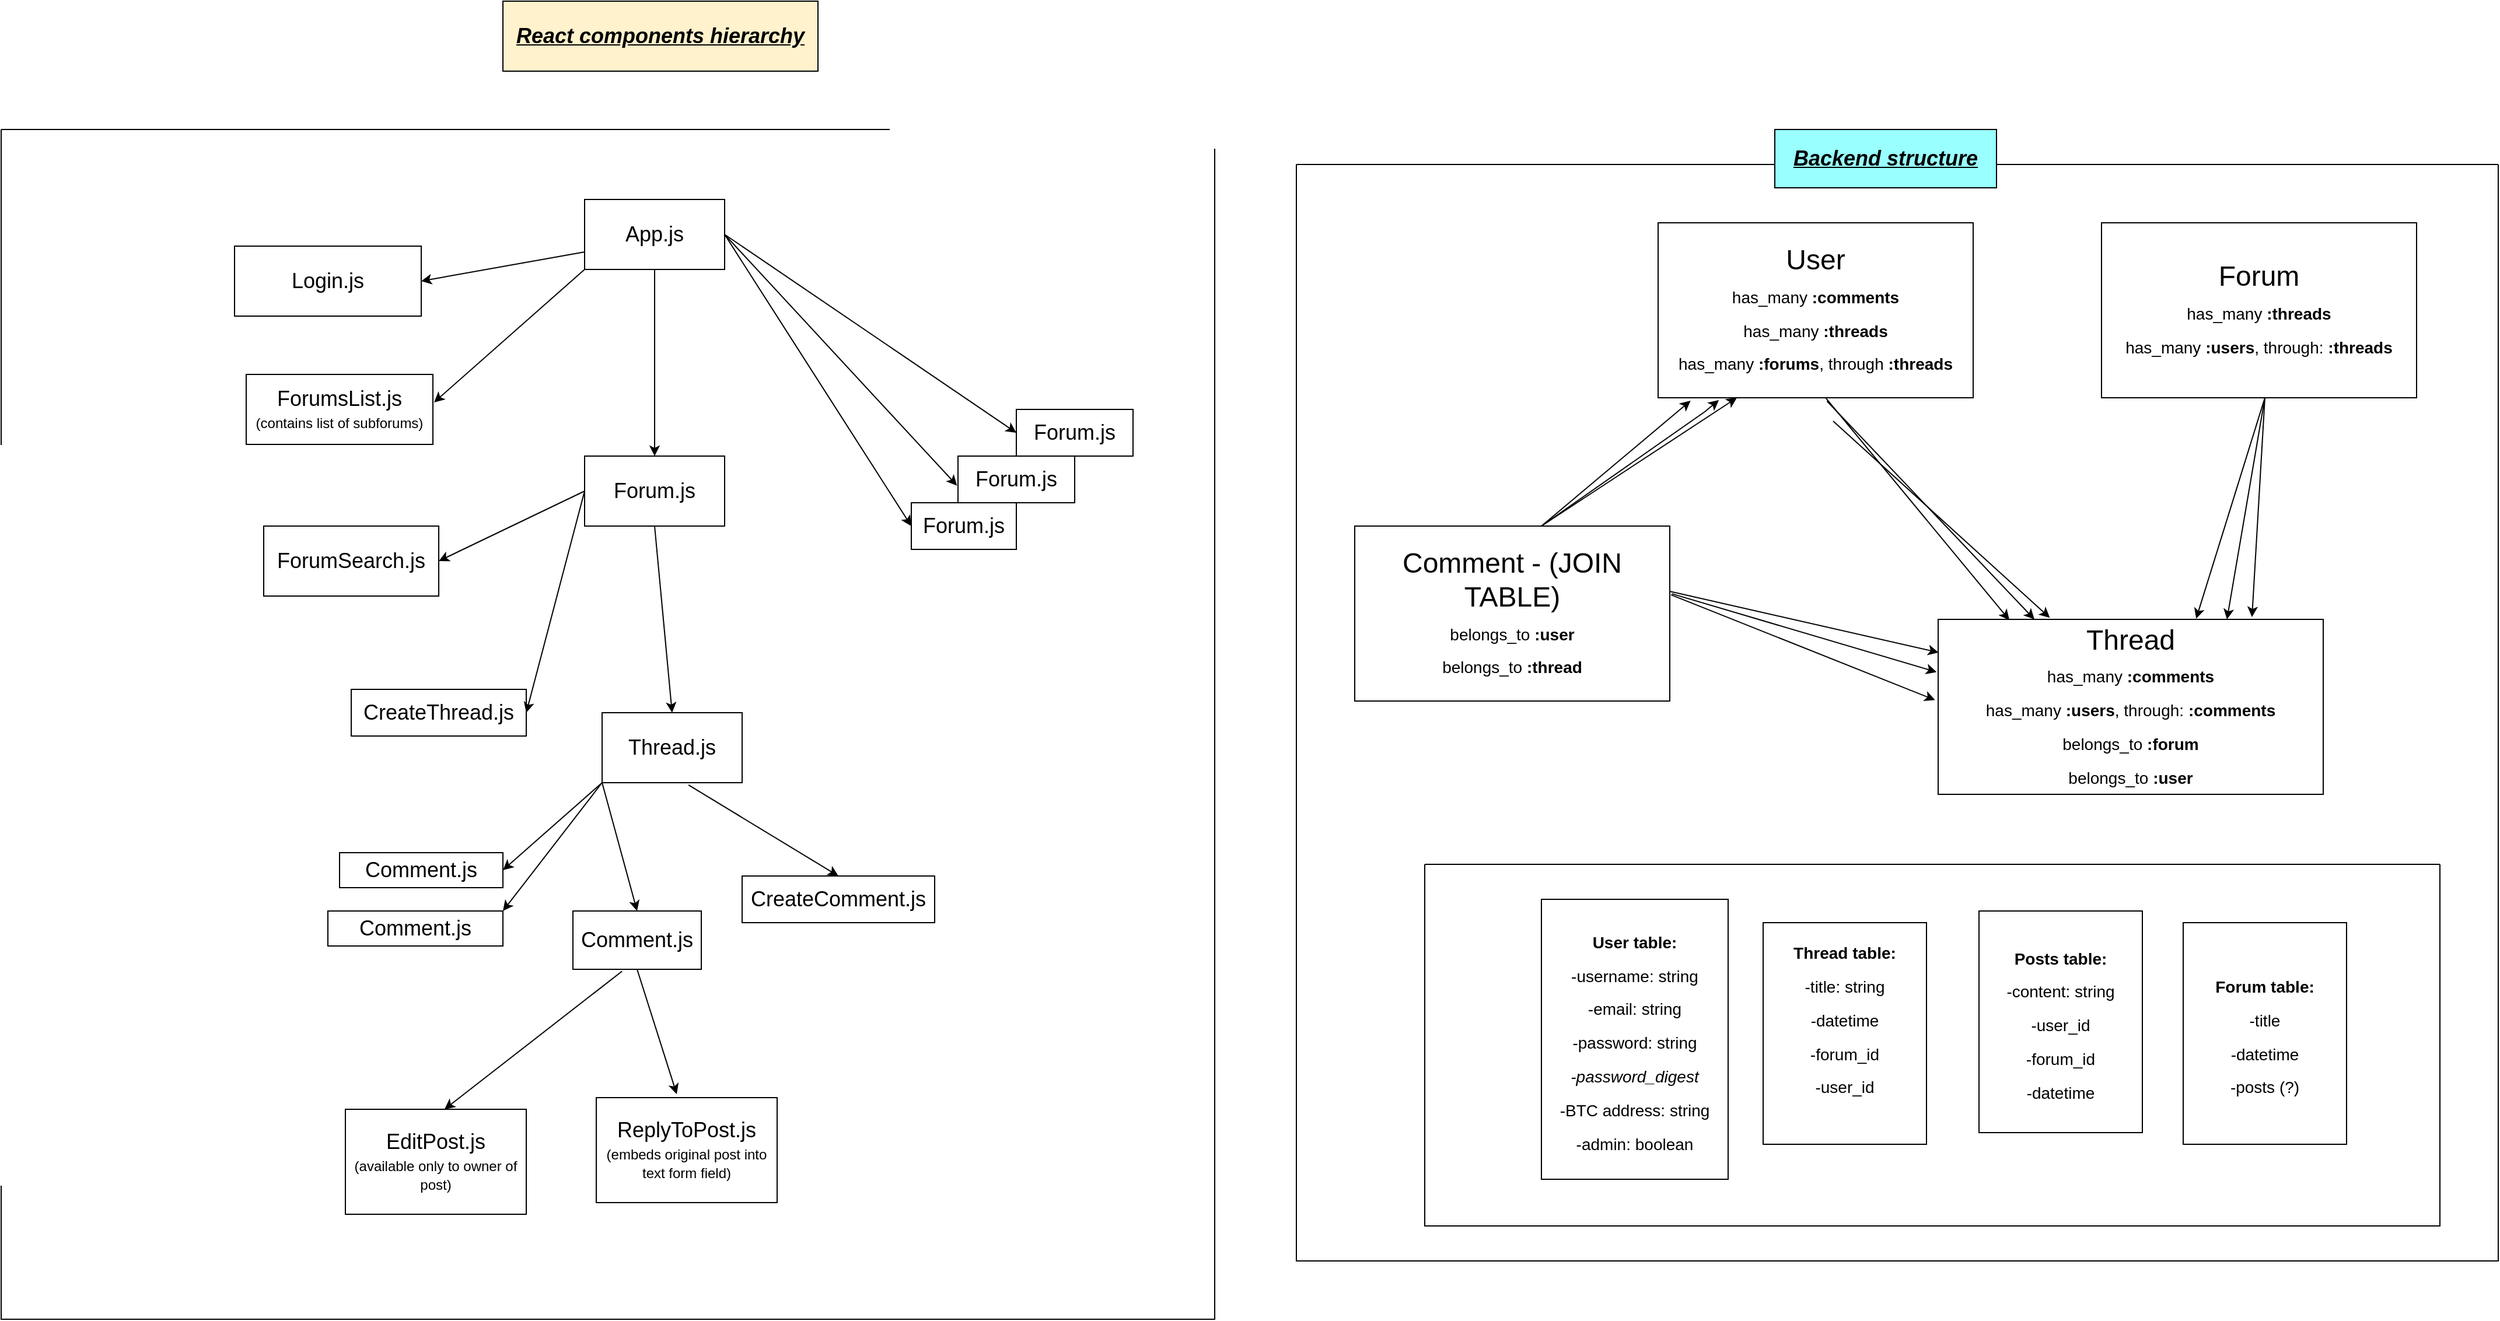 <mxfile>
    <diagram id="v7XoQloWst_Ytf7YLd7i" name="Page-1">
        <mxGraphModel dx="3255" dy="2102" grid="1" gridSize="10" guides="1" tooltips="1" connect="1" arrows="1" fold="1" page="1" pageScale="1" pageWidth="850" pageHeight="1100" math="0" shadow="0">
            <root>
                <mxCell id="0"/>
                <mxCell id="1" parent="0"/>
                <mxCell id="ZXGESazvP73ezHv82M8u-2" value="&lt;font&gt;Thread&lt;br style=&quot;font-size: 12px&quot;&gt;&lt;span style=&quot;font-size: 14px&quot;&gt;has_many&amp;nbsp;&lt;/span&gt;&lt;b style=&quot;font-size: 14px&quot;&gt;:comments&lt;br&gt;&lt;/b&gt;&lt;span style=&quot;font-size: 14px&quot;&gt;has_many&amp;nbsp;&lt;/span&gt;&lt;b style=&quot;font-size: 14px&quot;&gt;:users&lt;/b&gt;&lt;span style=&quot;font-size: 14px&quot;&gt;, through:&amp;nbsp;&lt;b&gt;:comments&lt;br&gt;&lt;/b&gt;&lt;/span&gt;&lt;span style=&quot;font-size: 14px&quot;&gt;belongs_to&amp;nbsp;&lt;b&gt;:forum&lt;br&gt;&lt;/b&gt;belongs_to&amp;nbsp;&lt;b&gt;:user&lt;/b&gt;&lt;/span&gt;&lt;/font&gt;&lt;font style=&quot;font-size: 14px&quot;&gt;&lt;b&gt;&lt;br&gt;&lt;/b&gt;&lt;/font&gt;" style="rounded=0;whiteSpace=wrap;html=1;fontSize=24;align=center;" parent="1" vertex="1">
                    <mxGeometry x="320" y="450" width="330" height="150" as="geometry"/>
                </mxCell>
                <mxCell id="ZXGESazvP73ezHv82M8u-3" value="&lt;font&gt;Forum&lt;/font&gt;&lt;br style=&quot;font-size: 12px&quot;&gt;&lt;span style=&quot;font-size: 14px&quot;&gt;has_many&amp;nbsp;&lt;/span&gt;&lt;b style=&quot;font-size: 14px&quot;&gt;:threads&lt;br&gt;&lt;/b&gt;&lt;span style=&quot;font-size: 14px&quot;&gt;has_many&amp;nbsp;&lt;/span&gt;&lt;b style=&quot;font-size: 14px&quot;&gt;:users&lt;/b&gt;&lt;span style=&quot;font-size: 14px&quot;&gt;, through: &lt;b&gt;:threads&lt;/b&gt;&lt;/span&gt;&lt;span style=&quot;font-size: 14px&quot;&gt;&lt;br&gt;&lt;/span&gt;" style="rounded=0;whiteSpace=wrap;html=1;fontSize=24;align=center;" parent="1" vertex="1">
                    <mxGeometry x="460" y="110" width="270" height="150" as="geometry"/>
                </mxCell>
                <mxCell id="ZXGESazvP73ezHv82M8u-5" value="" style="endArrow=classic;html=1;rounded=0;fontSize=24;entryX=0.29;entryY=-0.009;entryDx=0;entryDy=0;entryPerimeter=0;" parent="1" target="ZXGESazvP73ezHv82M8u-2" edge="1">
                    <mxGeometry width="50" height="50" relative="1" as="geometry">
                        <mxPoint x="230" y="280" as="sourcePoint"/>
                        <mxPoint x="290" y="310" as="targetPoint"/>
                    </mxGeometry>
                </mxCell>
                <mxCell id="ZXGESazvP73ezHv82M8u-6" value="" style="endArrow=classic;html=1;rounded=0;fontSize=24;entryX=0.25;entryY=0;entryDx=0;entryDy=0;exitX=0.536;exitY=1.019;exitDx=0;exitDy=0;exitPerimeter=0;" parent="1" source="ZXGESazvP73ezHv82M8u-1" target="ZXGESazvP73ezHv82M8u-2" edge="1">
                    <mxGeometry width="50" height="50" relative="1" as="geometry">
                        <mxPoint x="230" y="280" as="sourcePoint"/>
                        <mxPoint x="379.03" y="370.0" as="targetPoint"/>
                    </mxGeometry>
                </mxCell>
                <mxCell id="ZXGESazvP73ezHv82M8u-7" value="" style="endArrow=classic;html=1;rounded=0;fontSize=24;entryX=0.185;entryY=0.004;entryDx=0;entryDy=0;entryPerimeter=0;exitX=0.533;exitY=1.003;exitDx=0;exitDy=0;exitPerimeter=0;" parent="1" source="ZXGESazvP73ezHv82M8u-1" target="ZXGESazvP73ezHv82M8u-2" edge="1">
                    <mxGeometry width="50" height="50" relative="1" as="geometry">
                        <mxPoint x="230" y="280" as="sourcePoint"/>
                        <mxPoint x="399.03" y="388.95" as="targetPoint"/>
                    </mxGeometry>
                </mxCell>
                <mxCell id="ZXGESazvP73ezHv82M8u-8" value="" style="endArrow=classic;html=1;rounded=0;fontSize=24;entryX=0.67;entryY=-0.004;entryDx=0;entryDy=0;entryPerimeter=0;" parent="1" target="ZXGESazvP73ezHv82M8u-2" edge="1">
                    <mxGeometry width="50" height="50" relative="1" as="geometry">
                        <mxPoint x="600" y="260" as="sourcePoint"/>
                        <mxPoint x="389.03" y="378.95" as="targetPoint"/>
                    </mxGeometry>
                </mxCell>
                <mxCell id="ZXGESazvP73ezHv82M8u-9" value="" style="endArrow=classic;html=1;rounded=0;fontSize=24;entryX=0.815;entryY=-0.013;entryDx=0;entryDy=0;entryPerimeter=0;" parent="1" target="ZXGESazvP73ezHv82M8u-2" edge="1">
                    <mxGeometry width="50" height="50" relative="1" as="geometry">
                        <mxPoint x="600" y="260" as="sourcePoint"/>
                        <mxPoint x="475.16" y="378.05" as="targetPoint"/>
                    </mxGeometry>
                </mxCell>
                <mxCell id="ZXGESazvP73ezHv82M8u-10" value="" style="endArrow=classic;html=1;rounded=0;fontSize=24;entryX=0.75;entryY=0;entryDx=0;entryDy=0;" parent="1" target="ZXGESazvP73ezHv82M8u-2" edge="1">
                    <mxGeometry width="50" height="50" relative="1" as="geometry">
                        <mxPoint x="600" y="260" as="sourcePoint"/>
                        <mxPoint x="485.16" y="388.05" as="targetPoint"/>
                    </mxGeometry>
                </mxCell>
                <mxCell id="ZXGESazvP73ezHv82M8u-11" value="&lt;font style=&quot;font-size: 14px&quot;&gt;&lt;font&gt;&lt;b&gt;User table:&lt;br&gt;&lt;/b&gt;&lt;/font&gt;-username: string&lt;br&gt;-email: string&lt;br&gt;-password: string&lt;br&gt;&lt;i&gt;-password_digest&lt;/i&gt;&lt;br&gt;-BTC address: string&lt;br&gt;-admin: boolean&lt;br&gt;&lt;/font&gt;" style="rounded=0;whiteSpace=wrap;html=1;fontSize=24;" parent="1" vertex="1">
                    <mxGeometry x="-20" y="690" width="160" height="240" as="geometry"/>
                </mxCell>
                <mxCell id="ZXGESazvP73ezHv82M8u-13" value="Comment - (JOIN TABLE)&lt;br style=&quot;font-size: 12px&quot;&gt;&lt;font style=&quot;font-size: 14px&quot;&gt;belongs_to&amp;nbsp;&lt;b&gt;:user&lt;br&gt;&lt;/b&gt;belongs_to&amp;nbsp;&lt;b&gt;:thread&lt;/b&gt;&lt;/font&gt;&lt;span style=&quot;font-size: 14px&quot;&gt;&lt;br&gt;&lt;/span&gt;" style="rounded=0;whiteSpace=wrap;html=1;fontSize=24;align=center;" parent="1" vertex="1">
                    <mxGeometry x="-180" y="370" width="270" height="150" as="geometry"/>
                </mxCell>
                <mxCell id="ZXGESazvP73ezHv82M8u-14" value="" style="endArrow=classic;html=1;rounded=0;fontSize=14;entryX=0.193;entryY=1.013;entryDx=0;entryDy=0;entryPerimeter=0;" parent="1" target="ZXGESazvP73ezHv82M8u-1" edge="1">
                    <mxGeometry width="50" height="50" relative="1" as="geometry">
                        <mxPoint x="-20" y="370" as="sourcePoint"/>
                        <mxPoint x="30" y="320" as="targetPoint"/>
                        <Array as="points">
                            <mxPoint x="120" y="272"/>
                        </Array>
                    </mxGeometry>
                </mxCell>
                <mxCell id="ZXGESazvP73ezHv82M8u-15" value="" style="endArrow=classic;html=1;rounded=0;fontSize=14;entryX=0.25;entryY=1;entryDx=0;entryDy=0;" parent="1" target="ZXGESazvP73ezHv82M8u-1" edge="1">
                    <mxGeometry width="50" height="50" relative="1" as="geometry">
                        <mxPoint x="-20" y="370" as="sourcePoint"/>
                        <mxPoint x="132.11" y="291.95" as="targetPoint"/>
                    </mxGeometry>
                </mxCell>
                <mxCell id="ZXGESazvP73ezHv82M8u-16" value="" style="endArrow=classic;html=1;rounded=0;fontSize=14;entryX=0.103;entryY=1.017;entryDx=0;entryDy=0;entryPerimeter=0;" parent="1" target="ZXGESazvP73ezHv82M8u-1" edge="1">
                    <mxGeometry width="50" height="50" relative="1" as="geometry">
                        <mxPoint x="-20" y="370" as="sourcePoint"/>
                        <mxPoint x="100" y="270" as="targetPoint"/>
                    </mxGeometry>
                </mxCell>
                <mxCell id="ZXGESazvP73ezHv82M8u-17" value="" style="endArrow=classic;html=1;rounded=0;fontSize=14;exitX=1;exitY=0.373;exitDx=0;exitDy=0;exitPerimeter=0;entryX=0.001;entryY=0.189;entryDx=0;entryDy=0;entryPerimeter=0;" parent="1" source="ZXGESazvP73ezHv82M8u-13" target="ZXGESazvP73ezHv82M8u-2" edge="1">
                    <mxGeometry width="50" height="50" relative="1" as="geometry">
                        <mxPoint x="10" y="400" as="sourcePoint"/>
                        <mxPoint x="268" y="410" as="targetPoint"/>
                    </mxGeometry>
                </mxCell>
                <mxCell id="ZXGESazvP73ezHv82M8u-18" value="" style="endArrow=classic;html=1;rounded=0;fontSize=14;entryX=-0.004;entryY=0.301;entryDx=0;entryDy=0;entryPerimeter=0;exitX=1.007;exitY=0.387;exitDx=0;exitDy=0;exitPerimeter=0;" parent="1" source="ZXGESazvP73ezHv82M8u-13" target="ZXGESazvP73ezHv82M8u-2" edge="1">
                    <mxGeometry width="50" height="50" relative="1" as="geometry">
                        <mxPoint x="100" y="435.95" as="sourcePoint"/>
                        <mxPoint x="278.02" y="403.05" as="targetPoint"/>
                    </mxGeometry>
                </mxCell>
                <mxCell id="ZXGESazvP73ezHv82M8u-19" value="" style="endArrow=classic;html=1;rounded=0;fontSize=14;entryX=-0.008;entryY=0.461;entryDx=0;entryDy=0;entryPerimeter=0;exitX=1.004;exitY=0.393;exitDx=0;exitDy=0;exitPerimeter=0;" parent="1" source="ZXGESazvP73ezHv82M8u-13" target="ZXGESazvP73ezHv82M8u-2" edge="1">
                    <mxGeometry width="50" height="50" relative="1" as="geometry">
                        <mxPoint x="110" y="445.95" as="sourcePoint"/>
                        <mxPoint x="288.02" y="413.05" as="targetPoint"/>
                    </mxGeometry>
                </mxCell>
                <mxCell id="ZXGESazvP73ezHv82M8u-23" value="" style="swimlane;startSize=0;fontSize=14;" parent="1" vertex="1">
                    <mxGeometry x="-120" y="660" width="870" height="310" as="geometry"/>
                </mxCell>
                <mxCell id="ZXGESazvP73ezHv82M8u-25" value="" style="swimlane;startSize=0;fontSize=14;" parent="1" vertex="1">
                    <mxGeometry x="-230" y="60" width="1030" height="940" as="geometry"/>
                </mxCell>
                <mxCell id="ZXGESazvP73ezHv82M8u-21" value="&lt;font style=&quot;font-size: 14px&quot;&gt;&lt;font&gt;&lt;b&gt;Thread table:&lt;br&gt;&lt;/b&gt;&lt;/font&gt;-title: string&lt;br&gt;-datetime&lt;br&gt;-forum_id&lt;br&gt;-user_id&lt;br&gt;&lt;br&gt;&lt;/font&gt;" style="rounded=0;whiteSpace=wrap;html=1;fontSize=24;" parent="ZXGESazvP73ezHv82M8u-25" vertex="1">
                    <mxGeometry x="400" y="650" width="140" height="190" as="geometry"/>
                </mxCell>
                <mxCell id="ZXGESazvP73ezHv82M8u-20" value="&lt;font style=&quot;font-size: 14px&quot;&gt;&lt;font&gt;&lt;b&gt;Forum table:&lt;br&gt;&lt;/b&gt;&lt;/font&gt;-title&lt;br&gt;-datetime&lt;br&gt;-posts (?)&lt;br&gt;&lt;/font&gt;" style="rounded=0;whiteSpace=wrap;html=1;fontSize=24;" parent="ZXGESazvP73ezHv82M8u-25" vertex="1">
                    <mxGeometry x="760" y="650" width="140" height="190" as="geometry"/>
                </mxCell>
                <mxCell id="ZXGESazvP73ezHv82M8u-12" value="&lt;font style=&quot;font-size: 14px&quot;&gt;&lt;font&gt;&lt;b&gt;Posts table:&lt;br&gt;&lt;/b&gt;&lt;/font&gt;-content: string&lt;br&gt;-user_id&lt;br&gt;-forum_id&lt;br&gt;-datetime&lt;br&gt;&lt;/font&gt;" style="rounded=0;whiteSpace=wrap;html=1;fontSize=24;" parent="ZXGESazvP73ezHv82M8u-25" vertex="1">
                    <mxGeometry x="585" y="640" width="140" height="190" as="geometry"/>
                </mxCell>
                <mxCell id="ZXGESazvP73ezHv82M8u-1" value="&lt;font&gt;User&lt;/font&gt;&lt;br style=&quot;font-size: 12px&quot;&gt;&lt;font style=&quot;font-size: 14px&quot;&gt;has_many&amp;nbsp;&lt;b&gt;:comments&lt;/b&gt;&lt;br&gt;has_many &lt;b&gt;:threads&lt;br&gt;&lt;/b&gt;has_many&amp;nbsp;&lt;b&gt;:forums&lt;/b&gt;, through &lt;b&gt;:threads&lt;/b&gt;&lt;b&gt;&lt;br&gt;&lt;/b&gt;&lt;/font&gt;" style="rounded=0;whiteSpace=wrap;html=1;fontSize=24;align=center;" parent="ZXGESazvP73ezHv82M8u-25" vertex="1">
                    <mxGeometry x="310" y="50" width="270" height="150" as="geometry"/>
                </mxCell>
                <mxCell id="ZXGESazvP73ezHv82M8u-27" value="&lt;font style=&quot;font-size: 18px&quot;&gt;&lt;u&gt;&lt;i&gt;&lt;b&gt;Backend structure&lt;/b&gt;&lt;/i&gt;&lt;/u&gt;&lt;/font&gt;" style="rounded=0;whiteSpace=wrap;html=1;fontSize=14;fillColor=#99FFFF;" parent="1" vertex="1">
                    <mxGeometry x="180" y="30" width="190" height="50" as="geometry"/>
                </mxCell>
                <mxCell id="ZXGESazvP73ezHv82M8u-30" value="&lt;font style=&quot;font-size: 18px&quot;&gt;Forum.js&lt;/font&gt;" style="rounded=0;whiteSpace=wrap;html=1;fontSize=14;" parent="1" vertex="1">
                    <mxGeometry x="-840" y="310" width="120" height="60" as="geometry"/>
                </mxCell>
                <mxCell id="ZXGESazvP73ezHv82M8u-36" value="&lt;span style=&quot;font-size: 18px&quot;&gt;ForumSearch.js&lt;/span&gt;" style="rounded=0;whiteSpace=wrap;html=1;fontSize=14;" parent="1" vertex="1">
                    <mxGeometry x="-1115" y="370" width="150" height="60" as="geometry"/>
                </mxCell>
                <mxCell id="ZXGESazvP73ezHv82M8u-42" value="&lt;font style=&quot;font-size: 18px&quot;&gt;Thread.js&lt;/font&gt;" style="rounded=0;whiteSpace=wrap;html=1;fontSize=14;" parent="1" vertex="1">
                    <mxGeometry x="-825" y="530" width="120" height="60" as="geometry"/>
                </mxCell>
                <mxCell id="ZXGESazvP73ezHv82M8u-48" value="&lt;span style=&quot;font-size: 18px&quot;&gt;Comment.js&lt;/span&gt;" style="rounded=0;whiteSpace=wrap;html=1;fontSize=14;" parent="1" vertex="1">
                    <mxGeometry x="-1060" y="700" width="150" height="30" as="geometry"/>
                </mxCell>
                <mxCell id="ZXGESazvP73ezHv82M8u-49" value="" style="endArrow=classic;html=1;rounded=0;fontSize=18;exitX=0;exitY=1;exitDx=0;exitDy=0;entryX=1;entryY=0;entryDx=0;entryDy=0;" parent="1" source="ZXGESazvP73ezHv82M8u-42" target="ZXGESazvP73ezHv82M8u-48" edge="1">
                    <mxGeometry width="50" height="50" relative="1" as="geometry">
                        <mxPoint x="-1030" y="710" as="sourcePoint"/>
                        <mxPoint x="-980" y="660" as="targetPoint"/>
                    </mxGeometry>
                </mxCell>
                <mxCell id="ZXGESazvP73ezHv82M8u-51" value="&lt;font style=&quot;font-size: 18px&quot;&gt;Comment.js&lt;/font&gt;" style="rounded=0;whiteSpace=wrap;html=1;fontSize=14;" parent="1" vertex="1">
                    <mxGeometry x="-1050" y="650" width="140" height="30" as="geometry"/>
                </mxCell>
                <mxCell id="ZXGESazvP73ezHv82M8u-52" value="" style="endArrow=classic;html=1;rounded=0;fontSize=18;exitX=0;exitY=1;exitDx=0;exitDy=0;entryX=0.5;entryY=0;entryDx=0;entryDy=0;" parent="1" source="ZXGESazvP73ezHv82M8u-42" target="ZXGESazvP73ezHv82M8u-50" edge="1">
                    <mxGeometry width="50" height="50" relative="1" as="geometry">
                        <mxPoint x="-960" y="680" as="sourcePoint"/>
                        <mxPoint x="-1030" y="710" as="targetPoint"/>
                    </mxGeometry>
                </mxCell>
                <mxCell id="ZXGESazvP73ezHv82M8u-53" value="" style="endArrow=classic;html=1;rounded=0;fontSize=18;entryX=1;entryY=0.5;entryDx=0;entryDy=0;exitX=0;exitY=1;exitDx=0;exitDy=0;" parent="1" source="ZXGESazvP73ezHv82M8u-42" target="ZXGESazvP73ezHv82M8u-51" edge="1">
                    <mxGeometry width="50" height="50" relative="1" as="geometry">
                        <mxPoint x="-990" y="660" as="sourcePoint"/>
                        <mxPoint x="-1020" y="720" as="targetPoint"/>
                    </mxGeometry>
                </mxCell>
                <mxCell id="ZXGESazvP73ezHv82M8u-54" value="&lt;font style=&quot;font-size: 18px&quot;&gt;CreateThread.js&lt;br&gt;&lt;/font&gt;" style="rounded=0;whiteSpace=wrap;html=1;fontSize=14;" parent="1" vertex="1">
                    <mxGeometry x="-1040" y="510" width="150" height="40" as="geometry"/>
                </mxCell>
                <mxCell id="ZXGESazvP73ezHv82M8u-57" value="" style="endArrow=classic;html=1;rounded=0;fontSize=18;exitX=0;exitY=0.5;exitDx=0;exitDy=0;entryX=1;entryY=0.5;entryDx=0;entryDy=0;" parent="1" source="ZXGESazvP73ezHv82M8u-30" target="ZXGESazvP73ezHv82M8u-54" edge="1">
                    <mxGeometry width="50" height="50" relative="1" as="geometry">
                        <mxPoint x="-910" y="450" as="sourcePoint"/>
                        <mxPoint x="-860" y="400" as="targetPoint"/>
                    </mxGeometry>
                </mxCell>
                <mxCell id="ZXGESazvP73ezHv82M8u-58" value="" style="endArrow=classic;html=1;rounded=0;fontSize=18;entryX=0.5;entryY=0;entryDx=0;entryDy=0;exitX=0.5;exitY=1;exitDx=0;exitDy=0;" parent="1" source="ZXGESazvP73ezHv82M8u-24" target="ZXGESazvP73ezHv82M8u-30" edge="1">
                    <mxGeometry width="50" height="50" relative="1" as="geometry">
                        <mxPoint x="-905" y="320" as="sourcePoint"/>
                        <mxPoint x="-855" y="270" as="targetPoint"/>
                    </mxGeometry>
                </mxCell>
                <mxCell id="ZXGESazvP73ezHv82M8u-59" value="" style="endArrow=classic;html=1;rounded=0;fontSize=18;exitX=0.5;exitY=1;exitDx=0;exitDy=0;entryX=0.5;entryY=0;entryDx=0;entryDy=0;" parent="1" source="ZXGESazvP73ezHv82M8u-30" target="ZXGESazvP73ezHv82M8u-42" edge="1">
                    <mxGeometry width="50" height="50" relative="1" as="geometry">
                        <mxPoint x="-850" y="530" as="sourcePoint"/>
                        <mxPoint x="-800" y="480" as="targetPoint"/>
                    </mxGeometry>
                </mxCell>
                <mxCell id="ZXGESazvP73ezHv82M8u-63" value="&lt;font&gt;&lt;span style=&quot;font-size: 18px&quot;&gt;EditPost.js&lt;/span&gt;&lt;br&gt;&lt;font style=&quot;font-size: 12px&quot;&gt;(available only to owner of post)&lt;/font&gt;&lt;br&gt;&lt;/font&gt;" style="rounded=0;whiteSpace=wrap;html=1;fontSize=14;" parent="1" vertex="1">
                    <mxGeometry x="-1045" y="870" width="155" height="90" as="geometry"/>
                </mxCell>
                <mxCell id="ZXGESazvP73ezHv82M8u-65" value="&lt;font&gt;&lt;span style=&quot;font-size: 18px&quot;&gt;ReplyToPost.js&lt;/span&gt;&lt;br&gt;&lt;font style=&quot;font-size: 12px&quot;&gt;(embeds original post into text form field)&lt;/font&gt;&lt;br&gt;&lt;/font&gt;" style="rounded=0;whiteSpace=wrap;html=1;fontSize=14;" parent="1" vertex="1">
                    <mxGeometry x="-830" y="860" width="155" height="90" as="geometry"/>
                </mxCell>
                <mxCell id="ZXGESazvP73ezHv82M8u-67" value="" style="endArrow=classic;html=1;rounded=0;fontSize=18;exitX=0.5;exitY=1;exitDx=0;exitDy=0;entryX=0.445;entryY=-0.033;entryDx=0;entryDy=0;entryPerimeter=0;" parent="1" source="ZXGESazvP73ezHv82M8u-50" target="ZXGESazvP73ezHv82M8u-65" edge="1">
                    <mxGeometry width="50" height="50" relative="1" as="geometry">
                        <mxPoint x="-815" y="610" as="sourcePoint"/>
                        <mxPoint x="-890" y="730" as="targetPoint"/>
                    </mxGeometry>
                </mxCell>
                <mxCell id="ZXGESazvP73ezHv82M8u-68" value="" style="endArrow=classic;html=1;rounded=0;fontSize=18;exitX=0.383;exitY=1.033;exitDx=0;exitDy=0;entryX=0.548;entryY=0;entryDx=0;entryDy=0;entryPerimeter=0;exitPerimeter=0;" parent="1" source="ZXGESazvP73ezHv82M8u-50" target="ZXGESazvP73ezHv82M8u-63" edge="1">
                    <mxGeometry width="50" height="50" relative="1" as="geometry">
                        <mxPoint x="-1048.97" y="762.97" as="sourcePoint"/>
                        <mxPoint x="-969.995" y="830.0" as="targetPoint"/>
                    </mxGeometry>
                </mxCell>
                <mxCell id="ZXGESazvP73ezHv82M8u-69" value="" style="endArrow=classic;html=1;rounded=0;fontSize=12;exitX=0;exitY=0.5;exitDx=0;exitDy=0;entryX=1;entryY=0.5;entryDx=0;entryDy=0;" parent="1" source="ZXGESazvP73ezHv82M8u-30" target="ZXGESazvP73ezHv82M8u-36" edge="1">
                    <mxGeometry width="50" height="50" relative="1" as="geometry">
                        <mxPoint x="-690" y="490" as="sourcePoint"/>
                        <mxPoint x="-960" y="430" as="targetPoint"/>
                    </mxGeometry>
                </mxCell>
                <mxCell id="ZXGESazvP73ezHv82M8u-74" value="" style="endArrow=classic;html=1;rounded=0;fontSize=12;exitX=0.617;exitY=1.033;exitDx=0;exitDy=0;entryX=0.5;entryY=0;entryDx=0;entryDy=0;exitPerimeter=0;" parent="1" source="ZXGESazvP73ezHv82M8u-42" target="ZXGESazvP73ezHv82M8u-61" edge="1">
                    <mxGeometry width="50" height="50" relative="1" as="geometry">
                        <mxPoint x="-695" y="580" as="sourcePoint"/>
                        <mxPoint x="-630" y="680" as="targetPoint"/>
                    </mxGeometry>
                </mxCell>
                <mxCell id="ZXGESazvP73ezHv82M8u-75" value="&lt;span style=&quot;font-size: 18px&quot;&gt;ForumsList.js&lt;/span&gt;&lt;br&gt;&lt;font style=&quot;font-size: 12px&quot;&gt;(contains list of subforums)&lt;/font&gt;" style="rounded=0;whiteSpace=wrap;html=1;fontSize=14;" parent="1" vertex="1">
                    <mxGeometry x="-1130" y="240" width="160" height="60" as="geometry"/>
                </mxCell>
                <mxCell id="ZXGESazvP73ezHv82M8u-78" value="" style="endArrow=classic;html=1;rounded=0;fontSize=12;exitX=0;exitY=1;exitDx=0;exitDy=0;entryX=1.006;entryY=0.4;entryDx=0;entryDy=0;entryPerimeter=0;" parent="1" source="ZXGESazvP73ezHv82M8u-24" target="ZXGESazvP73ezHv82M8u-75" edge="1">
                    <mxGeometry width="50" height="50" relative="1" as="geometry">
                        <mxPoint x="-870" y="190" as="sourcePoint"/>
                        <mxPoint x="-965" y="230" as="targetPoint"/>
                    </mxGeometry>
                </mxCell>
                <mxCell id="ZXGESazvP73ezHv82M8u-79" value="" style="swimlane;startSize=0;fontSize=12;fillColor=#FFFFCC;" parent="1" vertex="1">
                    <mxGeometry x="-1340" y="30" width="1040" height="1020" as="geometry"/>
                </mxCell>
                <mxCell id="ZXGESazvP73ezHv82M8u-24" value="&lt;font style=&quot;font-size: 18px&quot;&gt;App.js&lt;/font&gt;" style="rounded=0;whiteSpace=wrap;html=1;fontSize=14;" parent="ZXGESazvP73ezHv82M8u-79" vertex="1">
                    <mxGeometry x="500" y="60" width="120" height="60" as="geometry"/>
                </mxCell>
                <mxCell id="ZXGESazvP73ezHv82M8u-80" value="&lt;font style=&quot;font-size: 18px&quot;&gt;Forum.js&lt;/font&gt;" style="rounded=0;whiteSpace=wrap;html=1;fontSize=14;" parent="ZXGESazvP73ezHv82M8u-79" vertex="1">
                    <mxGeometry x="870" y="240" width="100" height="40" as="geometry"/>
                </mxCell>
                <mxCell id="ZXGESazvP73ezHv82M8u-81" value="" style="endArrow=classic;html=1;rounded=0;fontSize=12;exitX=1;exitY=0.5;exitDx=0;exitDy=0;entryX=0;entryY=0.5;entryDx=0;entryDy=0;" parent="ZXGESazvP73ezHv82M8u-79" source="ZXGESazvP73ezHv82M8u-24" target="ZXGESazvP73ezHv82M8u-80" edge="1">
                    <mxGeometry width="50" height="50" relative="1" as="geometry">
                        <mxPoint x="630" y="140" as="sourcePoint"/>
                        <mxPoint x="789.2" y="305.32" as="targetPoint"/>
                        <Array as="points"/>
                    </mxGeometry>
                </mxCell>
                <mxCell id="ZXGESazvP73ezHv82M8u-72" value="&lt;font style=&quot;font-size: 18px&quot;&gt;Forum.js&lt;/font&gt;" style="rounded=0;whiteSpace=wrap;html=1;fontSize=14;" parent="ZXGESazvP73ezHv82M8u-79" vertex="1">
                    <mxGeometry x="820" y="280" width="100" height="40" as="geometry"/>
                </mxCell>
                <mxCell id="ZXGESazvP73ezHv82M8u-73" value="" style="endArrow=classic;html=1;rounded=0;fontSize=12;exitX=1;exitY=0.5;exitDx=0;exitDy=0;entryX=-0.008;entryY=0.633;entryDx=0;entryDy=0;entryPerimeter=0;" parent="ZXGESazvP73ezHv82M8u-79" source="ZXGESazvP73ezHv82M8u-24" target="ZXGESazvP73ezHv82M8u-72" edge="1">
                    <mxGeometry width="50" height="50" relative="1" as="geometry">
                        <mxPoint x="632.04" y="187.98" as="sourcePoint"/>
                        <mxPoint x="835" y="290" as="targetPoint"/>
                    </mxGeometry>
                </mxCell>
                <mxCell id="ZXGESazvP73ezHv82M8u-70" value="&lt;font style=&quot;font-size: 18px&quot;&gt;Forum.js&lt;/font&gt;" style="rounded=0;whiteSpace=wrap;html=1;fontSize=14;" parent="ZXGESazvP73ezHv82M8u-79" vertex="1">
                    <mxGeometry x="780" y="320" width="90" height="40" as="geometry"/>
                </mxCell>
                <mxCell id="ZXGESazvP73ezHv82M8u-71" value="" style="endArrow=classic;html=1;rounded=0;fontSize=12;exitX=1;exitY=0.5;exitDx=0;exitDy=0;entryX=0;entryY=0.5;entryDx=0;entryDy=0;" parent="ZXGESazvP73ezHv82M8u-79" source="ZXGESazvP73ezHv82M8u-24" target="ZXGESazvP73ezHv82M8u-70" edge="1">
                    <mxGeometry width="50" height="50" relative="1" as="geometry">
                        <mxPoint x="632.5" y="210" as="sourcePoint"/>
                        <mxPoint x="687.5" y="280" as="targetPoint"/>
                    </mxGeometry>
                </mxCell>
                <mxCell id="ZXGESazvP73ezHv82M8u-50" value="&lt;span style=&quot;font-size: 18px&quot;&gt;Comment.js&lt;/span&gt;" style="rounded=0;whiteSpace=wrap;html=1;fontSize=14;" parent="ZXGESazvP73ezHv82M8u-79" vertex="1">
                    <mxGeometry x="490" y="670" width="110" height="50" as="geometry"/>
                </mxCell>
                <mxCell id="ZXGESazvP73ezHv82M8u-84" value="&lt;span style=&quot;font-size: 18px&quot;&gt;Login.js&lt;/span&gt;" style="rounded=0;whiteSpace=wrap;html=1;fontSize=14;" parent="ZXGESazvP73ezHv82M8u-79" vertex="1">
                    <mxGeometry x="200" y="100" width="160" height="60" as="geometry"/>
                </mxCell>
                <mxCell id="ZXGESazvP73ezHv82M8u-89" value="" style="endArrow=classic;html=1;rounded=0;fontSize=12;entryX=1;entryY=0.5;entryDx=0;entryDy=0;exitX=0;exitY=0.75;exitDx=0;exitDy=0;" parent="ZXGESazvP73ezHv82M8u-79" target="ZXGESazvP73ezHv82M8u-84" edge="1" source="ZXGESazvP73ezHv82M8u-24">
                    <mxGeometry width="50" height="50" relative="1" as="geometry">
                        <mxPoint x="500" y="130" as="sourcePoint"/>
                        <mxPoint x="370.96" y="204" as="targetPoint"/>
                    </mxGeometry>
                </mxCell>
                <mxCell id="ZXGESazvP73ezHv82M8u-61" value="&lt;font style=&quot;font-size: 18px&quot;&gt;CreateComment.js&lt;br&gt;&lt;/font&gt;" style="rounded=0;whiteSpace=wrap;html=1;fontSize=14;" parent="ZXGESazvP73ezHv82M8u-79" vertex="1">
                    <mxGeometry x="635" y="640" width="165" height="40" as="geometry"/>
                </mxCell>
                <mxCell id="ZXGESazvP73ezHv82M8u-26" value="&lt;font style=&quot;font-size: 18px&quot;&gt;&lt;b&gt;&lt;u&gt;&lt;i&gt;React components hierarchy&lt;/i&gt;&lt;/u&gt;&lt;/b&gt;&lt;/font&gt;" style="rounded=0;whiteSpace=wrap;html=1;fontSize=14;fillColor=#FFF2CC;" parent="1" vertex="1">
                    <mxGeometry x="-910" y="-80" width="270" height="60" as="geometry"/>
                </mxCell>
            </root>
        </mxGraphModel>
    </diagram>
</mxfile>